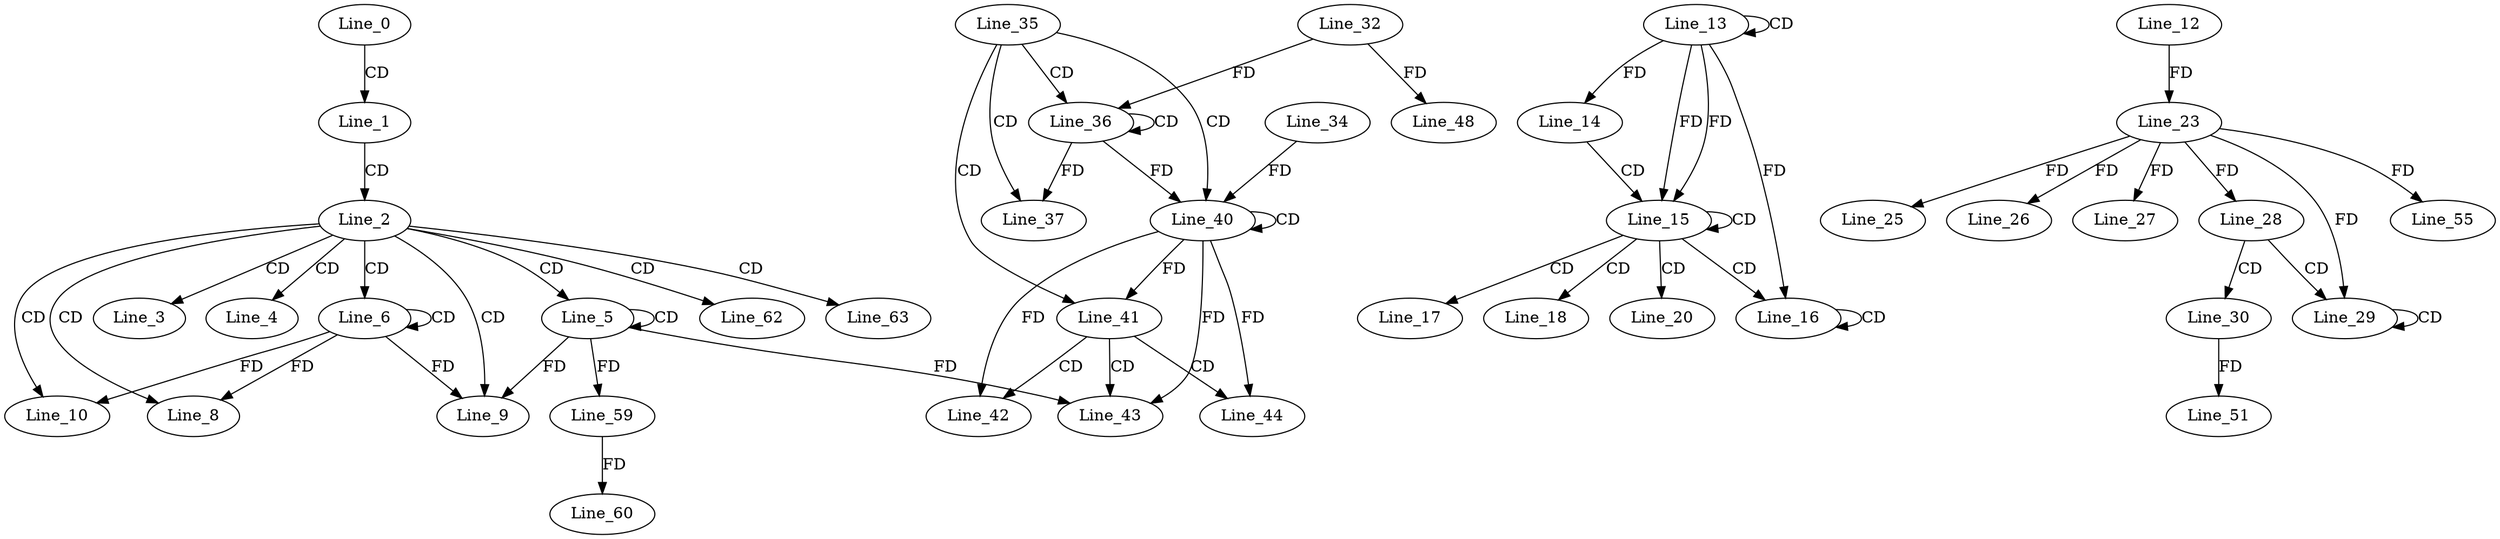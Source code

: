 digraph G {
  Line_0;
  Line_1;
  Line_2;
  Line_3;
  Line_4;
  Line_5;
  Line_5;
  Line_6;
  Line_6;
  Line_8;
  Line_9;
  Line_9;
  Line_10;
  Line_13;
  Line_13;
  Line_14;
  Line_14;
  Line_15;
  Line_15;
  Line_16;
  Line_16;
  Line_16;
  Line_17;
  Line_18;
  Line_20;
  Line_12;
  Line_23;
  Line_23;
  Line_25;
  Line_26;
  Line_27;
  Line_28;
  Line_28;
  Line_29;
  Line_29;
  Line_30;
  Line_35;
  Line_36;
  Line_36;
  Line_32;
  Line_37;
  Line_40;
  Line_40;
  Line_34;
  Line_41;
  Line_42;
  Line_43;
  Line_43;
  Line_44;
  Line_48;
  Line_51;
  Line_55;
  Line_59;
  Line_60;
  Line_59;
  Line_62;
  Line_63;
  Line_0 -> Line_1 [ label="CD" ];
  Line_1 -> Line_2 [ label="CD" ];
  Line_2 -> Line_3 [ label="CD" ];
  Line_2 -> Line_4 [ label="CD" ];
  Line_2 -> Line_5 [ label="CD" ];
  Line_5 -> Line_5 [ label="CD" ];
  Line_2 -> Line_6 [ label="CD" ];
  Line_6 -> Line_6 [ label="CD" ];
  Line_2 -> Line_8 [ label="CD" ];
  Line_6 -> Line_8 [ label="FD" ];
  Line_2 -> Line_9 [ label="CD" ];
  Line_5 -> Line_9 [ label="FD" ];
  Line_6 -> Line_9 [ label="FD" ];
  Line_2 -> Line_10 [ label="CD" ];
  Line_6 -> Line_10 [ label="FD" ];
  Line_13 -> Line_13 [ label="CD" ];
  Line_13 -> Line_14 [ label="FD" ];
  Line_14 -> Line_15 [ label="CD" ];
  Line_13 -> Line_15 [ label="FD" ];
  Line_15 -> Line_15 [ label="CD" ];
  Line_13 -> Line_15 [ label="FD" ];
  Line_15 -> Line_16 [ label="CD" ];
  Line_16 -> Line_16 [ label="CD" ];
  Line_13 -> Line_16 [ label="FD" ];
  Line_15 -> Line_17 [ label="CD" ];
  Line_15 -> Line_18 [ label="CD" ];
  Line_15 -> Line_20 [ label="CD" ];
  Line_12 -> Line_23 [ label="FD" ];
  Line_23 -> Line_25 [ label="FD" ];
  Line_23 -> Line_26 [ label="FD" ];
  Line_23 -> Line_27 [ label="FD" ];
  Line_23 -> Line_28 [ label="FD" ];
  Line_28 -> Line_29 [ label="CD" ];
  Line_29 -> Line_29 [ label="CD" ];
  Line_23 -> Line_29 [ label="FD" ];
  Line_28 -> Line_30 [ label="CD" ];
  Line_35 -> Line_36 [ label="CD" ];
  Line_36 -> Line_36 [ label="CD" ];
  Line_32 -> Line_36 [ label="FD" ];
  Line_35 -> Line_37 [ label="CD" ];
  Line_36 -> Line_37 [ label="FD" ];
  Line_35 -> Line_40 [ label="CD" ];
  Line_40 -> Line_40 [ label="CD" ];
  Line_34 -> Line_40 [ label="FD" ];
  Line_36 -> Line_40 [ label="FD" ];
  Line_35 -> Line_41 [ label="CD" ];
  Line_40 -> Line_41 [ label="FD" ];
  Line_41 -> Line_42 [ label="CD" ];
  Line_40 -> Line_42 [ label="FD" ];
  Line_41 -> Line_43 [ label="CD" ];
  Line_5 -> Line_43 [ label="FD" ];
  Line_40 -> Line_43 [ label="FD" ];
  Line_41 -> Line_44 [ label="CD" ];
  Line_40 -> Line_44 [ label="FD" ];
  Line_32 -> Line_48 [ label="FD" ];
  Line_30 -> Line_51 [ label="FD" ];
  Line_23 -> Line_55 [ label="FD" ];
  Line_5 -> Line_59 [ label="FD" ];
  Line_59 -> Line_60 [ label="FD" ];
  Line_2 -> Line_62 [ label="CD" ];
  Line_2 -> Line_63 [ label="CD" ];
}
